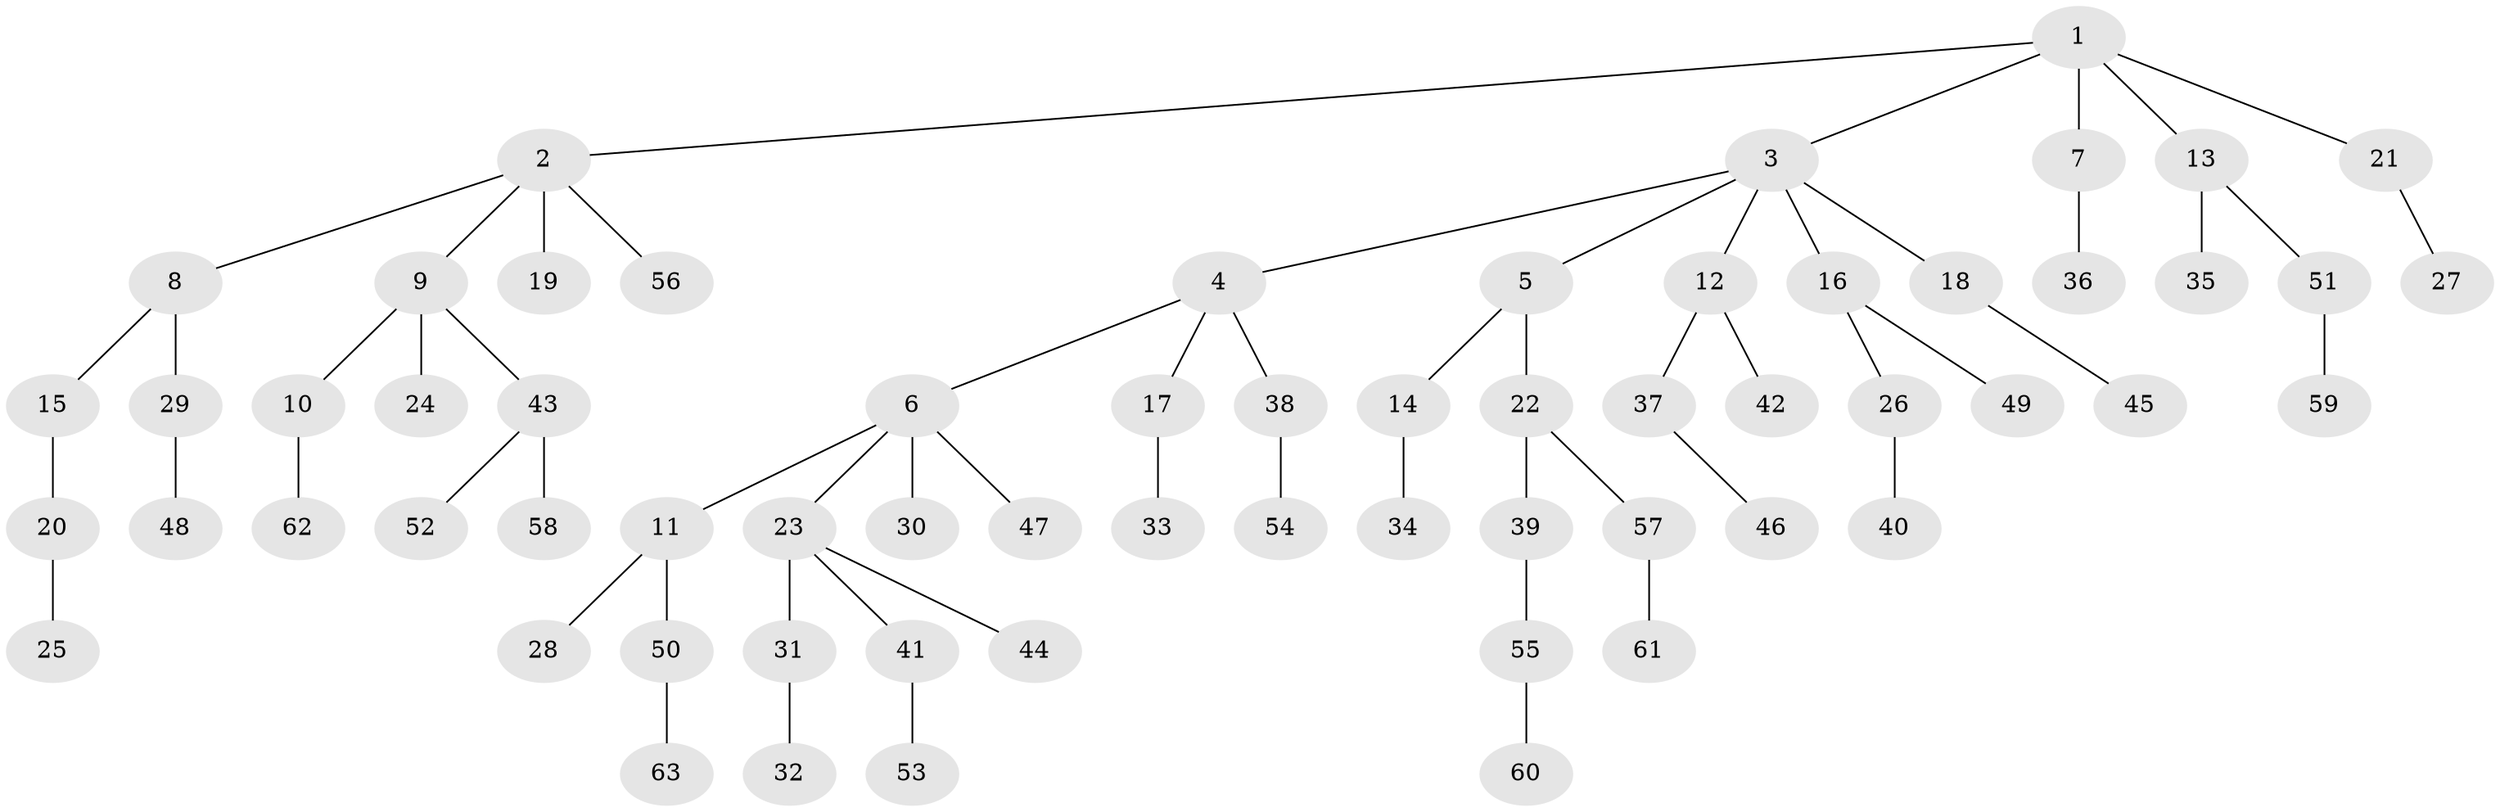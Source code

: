 // Generated by graph-tools (version 1.1) at 2025/52/03/09/25 04:52:33]
// undirected, 63 vertices, 62 edges
graph export_dot {
graph [start="1"]
  node [color=gray90,style=filled];
  1;
  2;
  3;
  4;
  5;
  6;
  7;
  8;
  9;
  10;
  11;
  12;
  13;
  14;
  15;
  16;
  17;
  18;
  19;
  20;
  21;
  22;
  23;
  24;
  25;
  26;
  27;
  28;
  29;
  30;
  31;
  32;
  33;
  34;
  35;
  36;
  37;
  38;
  39;
  40;
  41;
  42;
  43;
  44;
  45;
  46;
  47;
  48;
  49;
  50;
  51;
  52;
  53;
  54;
  55;
  56;
  57;
  58;
  59;
  60;
  61;
  62;
  63;
  1 -- 2;
  1 -- 3;
  1 -- 7;
  1 -- 13;
  1 -- 21;
  2 -- 8;
  2 -- 9;
  2 -- 19;
  2 -- 56;
  3 -- 4;
  3 -- 5;
  3 -- 12;
  3 -- 16;
  3 -- 18;
  4 -- 6;
  4 -- 17;
  4 -- 38;
  5 -- 14;
  5 -- 22;
  6 -- 11;
  6 -- 23;
  6 -- 30;
  6 -- 47;
  7 -- 36;
  8 -- 15;
  8 -- 29;
  9 -- 10;
  9 -- 24;
  9 -- 43;
  10 -- 62;
  11 -- 28;
  11 -- 50;
  12 -- 37;
  12 -- 42;
  13 -- 35;
  13 -- 51;
  14 -- 34;
  15 -- 20;
  16 -- 26;
  16 -- 49;
  17 -- 33;
  18 -- 45;
  20 -- 25;
  21 -- 27;
  22 -- 39;
  22 -- 57;
  23 -- 31;
  23 -- 41;
  23 -- 44;
  26 -- 40;
  29 -- 48;
  31 -- 32;
  37 -- 46;
  38 -- 54;
  39 -- 55;
  41 -- 53;
  43 -- 52;
  43 -- 58;
  50 -- 63;
  51 -- 59;
  55 -- 60;
  57 -- 61;
}
